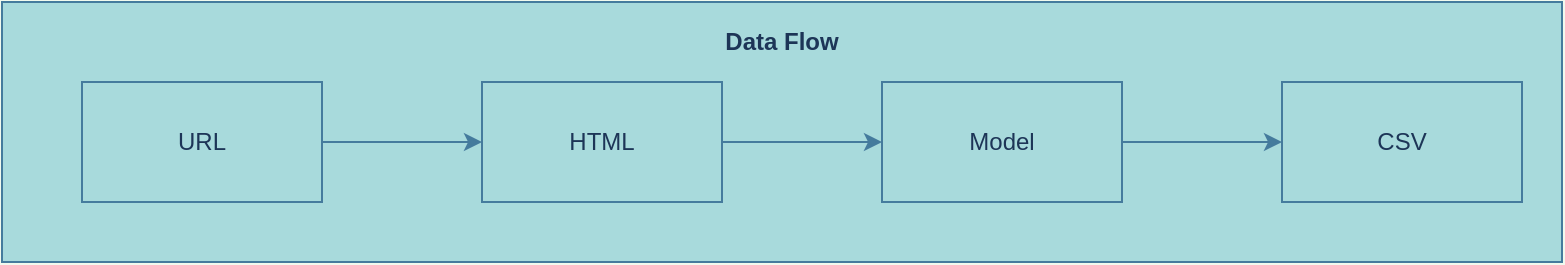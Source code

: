 <mxfile version="14.7.4" type="embed" pages="3"><diagram id="ItM8ExHtsjI9LCw9ztyJ" name="Data flow"><mxGraphModel dx="1192" dy="1029" grid="1" gridSize="10" guides="1" tooltips="1" connect="1" arrows="1" fold="1" page="1" pageScale="1" pageWidth="1169" pageHeight="827" background="#F1FAEE" math="0" shadow="0"><root><mxCell id="0"/><mxCell id="1" parent="0"/><mxCell id="KZyy5SDwcHlstlurtTXb-15" value="" style="rounded=0;whiteSpace=wrap;html=1;fillColor=#A8DADC;strokeColor=#457B9D;fontColor=#1D3557;" parent="1" vertex="1"><mxGeometry x="195" y="349" width="780" height="130" as="geometry"/></mxCell><mxCell id="KZyy5SDwcHlstlurtTXb-3" value="" style="edgeStyle=orthogonalEdgeStyle;rounded=0;orthogonalLoop=1;jettySize=auto;html=1;labelBackgroundColor=#F1FAEE;strokeColor=#457B9D;fontColor=#1D3557;" parent="1" source="KZyy5SDwcHlstlurtTXb-1" target="KZyy5SDwcHlstlurtTXb-2" edge="1"><mxGeometry relative="1" as="geometry"/></mxCell><mxCell id="KZyy5SDwcHlstlurtTXb-1" value="URL" style="rounded=0;whiteSpace=wrap;html=1;fillColor=#A8DADC;strokeColor=#457B9D;fontColor=#1D3557;" parent="1" vertex="1"><mxGeometry x="235" y="389" width="120" height="60" as="geometry"/></mxCell><mxCell id="KZyy5SDwcHlstlurtTXb-5" value="" style="edgeStyle=orthogonalEdgeStyle;rounded=0;orthogonalLoop=1;jettySize=auto;html=1;labelBackgroundColor=#F1FAEE;strokeColor=#457B9D;fontColor=#1D3557;" parent="1" source="KZyy5SDwcHlstlurtTXb-2" target="KZyy5SDwcHlstlurtTXb-4" edge="1"><mxGeometry relative="1" as="geometry"/></mxCell><mxCell id="KZyy5SDwcHlstlurtTXb-2" value="HTML" style="rounded=0;whiteSpace=wrap;html=1;fillColor=#A8DADC;strokeColor=#457B9D;fontColor=#1D3557;" parent="1" vertex="1"><mxGeometry x="435" y="389" width="120" height="60" as="geometry"/></mxCell><mxCell id="KZyy5SDwcHlstlurtTXb-7" value="" style="edgeStyle=orthogonalEdgeStyle;rounded=0;orthogonalLoop=1;jettySize=auto;html=1;labelBackgroundColor=#F1FAEE;strokeColor=#457B9D;fontColor=#1D3557;" parent="1" source="KZyy5SDwcHlstlurtTXb-4" target="KZyy5SDwcHlstlurtTXb-6" edge="1"><mxGeometry relative="1" as="geometry"/></mxCell><mxCell id="KZyy5SDwcHlstlurtTXb-4" value="Model" style="rounded=0;whiteSpace=wrap;html=1;fillColor=#A8DADC;strokeColor=#457B9D;fontColor=#1D3557;" parent="1" vertex="1"><mxGeometry x="635" y="389" width="120" height="60" as="geometry"/></mxCell><mxCell id="KZyy5SDwcHlstlurtTXb-6" value="CSV" style="rounded=0;whiteSpace=wrap;html=1;fillColor=#A8DADC;strokeColor=#457B9D;fontColor=#1D3557;" parent="1" vertex="1"><mxGeometry x="835" y="389" width="120" height="60" as="geometry"/></mxCell><mxCell id="KZyy5SDwcHlstlurtTXb-16" value="&lt;b&gt;Data Flow&lt;/b&gt;" style="text;html=1;strokeColor=none;fillColor=none;align=center;verticalAlign=middle;whiteSpace=wrap;rounded=0;fontColor=#1D3557;" parent="1" vertex="1"><mxGeometry x="540" y="359" width="90" height="20" as="geometry"/></mxCell></root></mxGraphModel></diagram><diagram id="1xFxj7fxcJsglBxOqqqY" name="Components"><mxGraphModel dx="1192" dy="1029" grid="1" gridSize="10" guides="1" tooltips="1" connect="1" arrows="1" fold="1" page="1" pageScale="1" pageWidth="1100" pageHeight="850" background="#DAD2D8" math="0" shadow="0"><root><mxCell id="lFOafmWZkvHmW1nOxrVm-0"/><mxCell id="lFOafmWZkvHmW1nOxrVm-1" parent="lFOafmWZkvHmW1nOxrVm-0"/><mxCell id="XRx_T0rIM4_tfgkqi-a5-0" value="" style="rounded=0;whiteSpace=wrap;html=1;fillColor=#FAE5C7;strokeColor=#0F8B8D;fontColor=#143642;sketch=1;" parent="lFOafmWZkvHmW1nOxrVm-1" vertex="1"><mxGeometry x="125" y="70" width="850" height="440" as="geometry"/></mxCell><mxCell id="XRx_T0rIM4_tfgkqi-a5-1" value="&lt;b&gt;Adapters&lt;/b&gt;" style="rounded=0;whiteSpace=wrap;html=1;fillColor=#FAE5C7;strokeColor=#0F8B8D;fontColor=#143642;sketch=1;" parent="lFOafmWZkvHmW1nOxrVm-1" vertex="1"><mxGeometry x="125" y="700" width="850" height="100" as="geometry"/></mxCell><mxCell id="XRx_T0rIM4_tfgkqi-a5-8" value="" style="edgeStyle=orthogonalEdgeStyle;rounded=0;orthogonalLoop=1;jettySize=auto;html=1;strokeColor=#A8201A;fontColor=#143642;labelBackgroundColor=#DAD2D8;sketch=1;" parent="lFOafmWZkvHmW1nOxrVm-1" source="XRx_T0rIM4_tfgkqi-a5-10" target="XRx_T0rIM4_tfgkqi-a5-21" edge="1"><mxGeometry relative="1" as="geometry"/></mxCell><mxCell id="XRx_T0rIM4_tfgkqi-a5-10" value="ModelPrinter" style="rounded=0;whiteSpace=wrap;html=1;strokeColor=#0F8B8D;fontColor=#143642;fillColor=#FAE5C7;sketch=1;" parent="lFOafmWZkvHmW1nOxrVm-1" vertex="1"><mxGeometry x="835" y="350" width="120" height="60" as="geometry"/></mxCell><mxCell id="-RStDnYCJMCg-VmJIA41-5" style="edgeStyle=orthogonalEdgeStyle;rounded=0;orthogonalLoop=1;jettySize=auto;html=1;exitX=0.5;exitY=1;exitDx=0;exitDy=0;entryX=0.5;entryY=0;entryDx=0;entryDy=0;strokeColor=#A8201A;fontColor=#143642;labelBackgroundColor=#DAD2D8;sketch=1;" edge="1" parent="lFOafmWZkvHmW1nOxrVm-1" source="XRx_T0rIM4_tfgkqi-a5-15" target="-RStDnYCJMCg-VmJIA41-2"><mxGeometry relative="1" as="geometry"><mxPoint x="240" y="580" as="targetPoint"/></mxGeometry></mxCell><mxCell id="XRx_T0rIM4_tfgkqi-a5-15" value="SourceRepository" style="rounded=0;whiteSpace=wrap;html=1;strokeColor=#0F8B8D;fontColor=#143642;fillColor=#FAE5C7;sketch=1;" parent="lFOafmWZkvHmW1nOxrVm-1" vertex="1"><mxGeometry x="170" y="350" width="120" height="60" as="geometry"/></mxCell><mxCell id="-RStDnYCJMCg-VmJIA41-6" style="edgeStyle=orthogonalEdgeStyle;curved=0;rounded=1;sketch=1;orthogonalLoop=1;jettySize=auto;html=1;exitX=0.104;exitY=0.983;exitDx=0;exitDy=0;entryX=0.5;entryY=0;entryDx=0;entryDy=0;fontColor=#143642;strokeColor=#A8201A;fillColor=#FAE5C7;exitPerimeter=0;" edge="1" parent="lFOafmWZkvHmW1nOxrVm-1" source="XRx_T0rIM4_tfgkqi-a5-20" target="XRx_T0rIM4_tfgkqi-a5-15"><mxGeometry relative="1" as="geometry"/></mxCell><mxCell id="-RStDnYCJMCg-VmJIA41-8" style="edgeStyle=orthogonalEdgeStyle;curved=0;rounded=1;sketch=1;orthogonalLoop=1;jettySize=auto;html=1;exitX=0.287;exitY=1.017;exitDx=0;exitDy=0;fontColor=#143642;strokeColor=#A8201A;fillColor=#FAE5C7;exitPerimeter=0;" edge="1" parent="lFOafmWZkvHmW1nOxrVm-1" source="XRx_T0rIM4_tfgkqi-a5-20" target="XRx_T0rIM4_tfgkqi-a5-4"><mxGeometry relative="1" as="geometry"/></mxCell><mxCell id="-RStDnYCJMCg-VmJIA41-11" style="edgeStyle=orthogonalEdgeStyle;curved=0;rounded=1;sketch=1;orthogonalLoop=1;jettySize=auto;html=1;exitX=0.92;exitY=1.017;exitDx=0;exitDy=0;entryX=0.5;entryY=0;entryDx=0;entryDy=0;fontColor=#143642;strokeColor=#A8201A;fillColor=#FAE5C7;exitPerimeter=0;" edge="1" parent="lFOafmWZkvHmW1nOxrVm-1" source="XRx_T0rIM4_tfgkqi-a5-20" target="XRx_T0rIM4_tfgkqi-a5-10"><mxGeometry relative="1" as="geometry"/></mxCell><mxCell id="-RStDnYCJMCg-VmJIA41-12" style="edgeStyle=orthogonalEdgeStyle;curved=0;rounded=1;sketch=1;orthogonalLoop=1;jettySize=auto;html=1;entryX=0.5;entryY=0;entryDx=0;entryDy=0;fontColor=#143642;strokeColor=#A8201A;fillColor=#FAE5C7;" edge="1" parent="lFOafmWZkvHmW1nOxrVm-1" target="XRx_T0rIM4_tfgkqi-a5-7"><mxGeometry relative="1" as="geometry"><mxPoint x="650" y="231" as="sourcePoint"/><Array as="points"><mxPoint x="650" y="260"/><mxPoint x="650" y="260"/></Array></mxGeometry></mxCell><mxCell id="XRx_T0rIM4_tfgkqi-a5-20" value="DatasetGenerator" style="rounded=0;whiteSpace=wrap;html=1;strokeColor=#0F8B8D;fontColor=#143642;fillColor=#FAE5C7;sketch=1;" parent="lFOafmWZkvHmW1nOxrVm-1" vertex="1"><mxGeometry x="145" y="170" width="815" height="60" as="geometry"/></mxCell><mxCell id="XRx_T0rIM4_tfgkqi-a5-21" value="CSVModelPrinter" style="rounded=0;whiteSpace=wrap;html=1;strokeColor=#0F8B8D;fontColor=#143642;fillColor=#FAE5C7;sketch=1;" parent="lFOafmWZkvHmW1nOxrVm-1" vertex="1"><mxGeometry x="835" y="720" width="120" height="60" as="geometry"/></mxCell><mxCell id="XRx_T0rIM4_tfgkqi-a5-22" value="&lt;b&gt;Core&lt;/b&gt;" style="text;html=1;strokeColor=none;fillColor=none;align=center;verticalAlign=middle;whiteSpace=wrap;rounded=0;fontColor=#143642;sketch=1;" parent="lFOafmWZkvHmW1nOxrVm-1" vertex="1"><mxGeometry x="530" y="110" width="40" height="20" as="geometry"/></mxCell><mxCell id="-RStDnYCJMCg-VmJIA41-0" value="" style="group;fontColor=#143642;sketch=1;" vertex="1" connectable="0" parent="lFOafmWZkvHmW1nOxrVm-1"><mxGeometry x="320" y="300" width="120" height="180" as="geometry"/></mxCell><mxCell id="XRx_T0rIM4_tfgkqi-a5-4" value="PageLoader" style="rounded=0;whiteSpace=wrap;html=1;strokeColor=#0F8B8D;fontColor=#143642;fillColor=#FAE5C7;sketch=1;" parent="-RStDnYCJMCg-VmJIA41-0" vertex="1"><mxGeometry width="120" height="160" as="geometry"/></mxCell><mxCell id="XRx_T0rIM4_tfgkqi-a5-11" value="PageCache" style="rounded=0;whiteSpace=wrap;html=1;strokeColor=#0F8B8D;fontColor=#143642;fillColor=#FAE5C7;sketch=1;" parent="-RStDnYCJMCg-VmJIA41-0" vertex="1"><mxGeometry x="15" y="140" width="90" height="40" as="geometry"/></mxCell><mxCell id="-RStDnYCJMCg-VmJIA41-2" value="MongoSourceRepository" style="rounded=0;whiteSpace=wrap;html=1;strokeColor=#0F8B8D;fontColor=#143642;fillColor=#FAE5C7;sketch=1;" vertex="1" parent="lFOafmWZkvHmW1nOxrVm-1"><mxGeometry x="160" y="720" width="140" height="60" as="geometry"/></mxCell><mxCell id="-RStDnYCJMCg-VmJIA41-13" value="" style="group" vertex="1" connectable="0" parent="lFOafmWZkvHmW1nOxrVm-1"><mxGeometry x="530" y="300" width="250" height="190" as="geometry"/></mxCell><mxCell id="XRx_T0rIM4_tfgkqi-a5-7" value="ModelGeneratorFacade" style="rounded=0;whiteSpace=wrap;html=1;strokeColor=#0F8B8D;fontColor=#143642;fillColor=#FAE5C7;sketch=1;" parent="-RStDnYCJMCg-VmJIA41-13" vertex="1"><mxGeometry width="240" height="160" as="geometry"/></mxCell><mxCell id="XRx_T0rIM4_tfgkqi-a5-12" value="WebsiteAwareModelGenerator" style="rounded=0;whiteSpace=wrap;html=1;strokeColor=#0F8B8D;fontColor=#143642;fillStyle=zigzag;fillColor=#FAE5C7;sketch=1;" parent="-RStDnYCJMCg-VmJIA41-13" vertex="1"><mxGeometry x="50" y="110" width="180" height="60" as="geometry"/></mxCell><mxCell id="XRx_T0rIM4_tfgkqi-a5-13" value="" style="rounded=0;whiteSpace=wrap;html=1;strokeColor=#0F8B8D;fontColor=#143642;fillStyle=zigzag;fillColor=#FAE5C7;sketch=1;" parent="-RStDnYCJMCg-VmJIA41-13" vertex="1"><mxGeometry x="60" y="120" width="180" height="60" as="geometry"/></mxCell><mxCell id="XRx_T0rIM4_tfgkqi-a5-14" value="WebsiteAwareModelGenerator" style="rounded=0;whiteSpace=wrap;html=1;strokeColor=#0F8B8D;fontColor=#143642;fillStyle=zigzag;fillColor=#FAE5C7;sketch=1;" parent="-RStDnYCJMCg-VmJIA41-13" vertex="1"><mxGeometry x="70" y="130" width="180" height="60" as="geometry"/></mxCell><mxCell id="-RStDnYCJMCg-VmJIA41-14" value="" style="whiteSpace=wrap;html=1;rounded=0;sketch=1;fontColor=#143642;strokeColor=#0F8B8D;fillColor=#FAE5C7;" vertex="1" parent="lFOafmWZkvHmW1nOxrVm-1"><mxGeometry x="450" y="340" width="120" height="60" as="geometry"/></mxCell></root></mxGraphModel></diagram><diagram id="iQM5KTMf4o7ozs55O0zh" name="Infrastructure"><mxGraphModel dx="1192" dy="1000" grid="1" gridSize="10" guides="1" tooltips="1" connect="1" arrows="1" fold="1" page="1" pageScale="1" pageWidth="1100" pageHeight="850" background="#F1FAEE" math="0" shadow="0"><root><mxCell id="KqwYzvj2WCBJ5h1-yj0H-0"/><mxCell id="KqwYzvj2WCBJ5h1-yj0H-1" parent="KqwYzvj2WCBJ5h1-yj0H-0"/><mxCell id="KqwYzvj2WCBJ5h1-yj0H-4" style="edgeStyle=orthogonalEdgeStyle;orthogonalLoop=1;jettySize=auto;html=1;exitX=0.5;exitY=1;exitDx=0;exitDy=0;entryX=0.5;entryY=0;entryDx=0;entryDy=0;entryPerimeter=0;strokeColor=#457B9D;fontColor=#1D3557;labelBackgroundColor=#F1FAEE;sketch=1;" edge="1" parent="KqwYzvj2WCBJ5h1-yj0H-1" source="KqwYzvj2WCBJ5h1-yj0H-2" target="KqwYzvj2WCBJ5h1-yj0H-3"><mxGeometry relative="1" as="geometry"/></mxCell><mxCell id="KqwYzvj2WCBJ5h1-yj0H-2" value="Java Application" style="whiteSpace=wrap;html=1;aspect=fixed;fillColor=#A8DADC;strokeColor=#457B9D;fontColor=#1D3557;sketch=1;" vertex="1" parent="KqwYzvj2WCBJ5h1-yj0H-1"><mxGeometry x="480" y="360" width="80" height="80" as="geometry"/></mxCell><mxCell id="KqwYzvj2WCBJ5h1-yj0H-3" value="MongoDB" style="shape=cylinder3;whiteSpace=wrap;html=1;boundedLbl=1;backgroundOutline=1;size=15;fillColor=#A8DADC;strokeColor=#457B9D;fontColor=#1D3557;sketch=1;" vertex="1" parent="KqwYzvj2WCBJ5h1-yj0H-1"><mxGeometry x="490" y="490" width="60" height="80" as="geometry"/></mxCell></root></mxGraphModel></diagram></mxfile>
